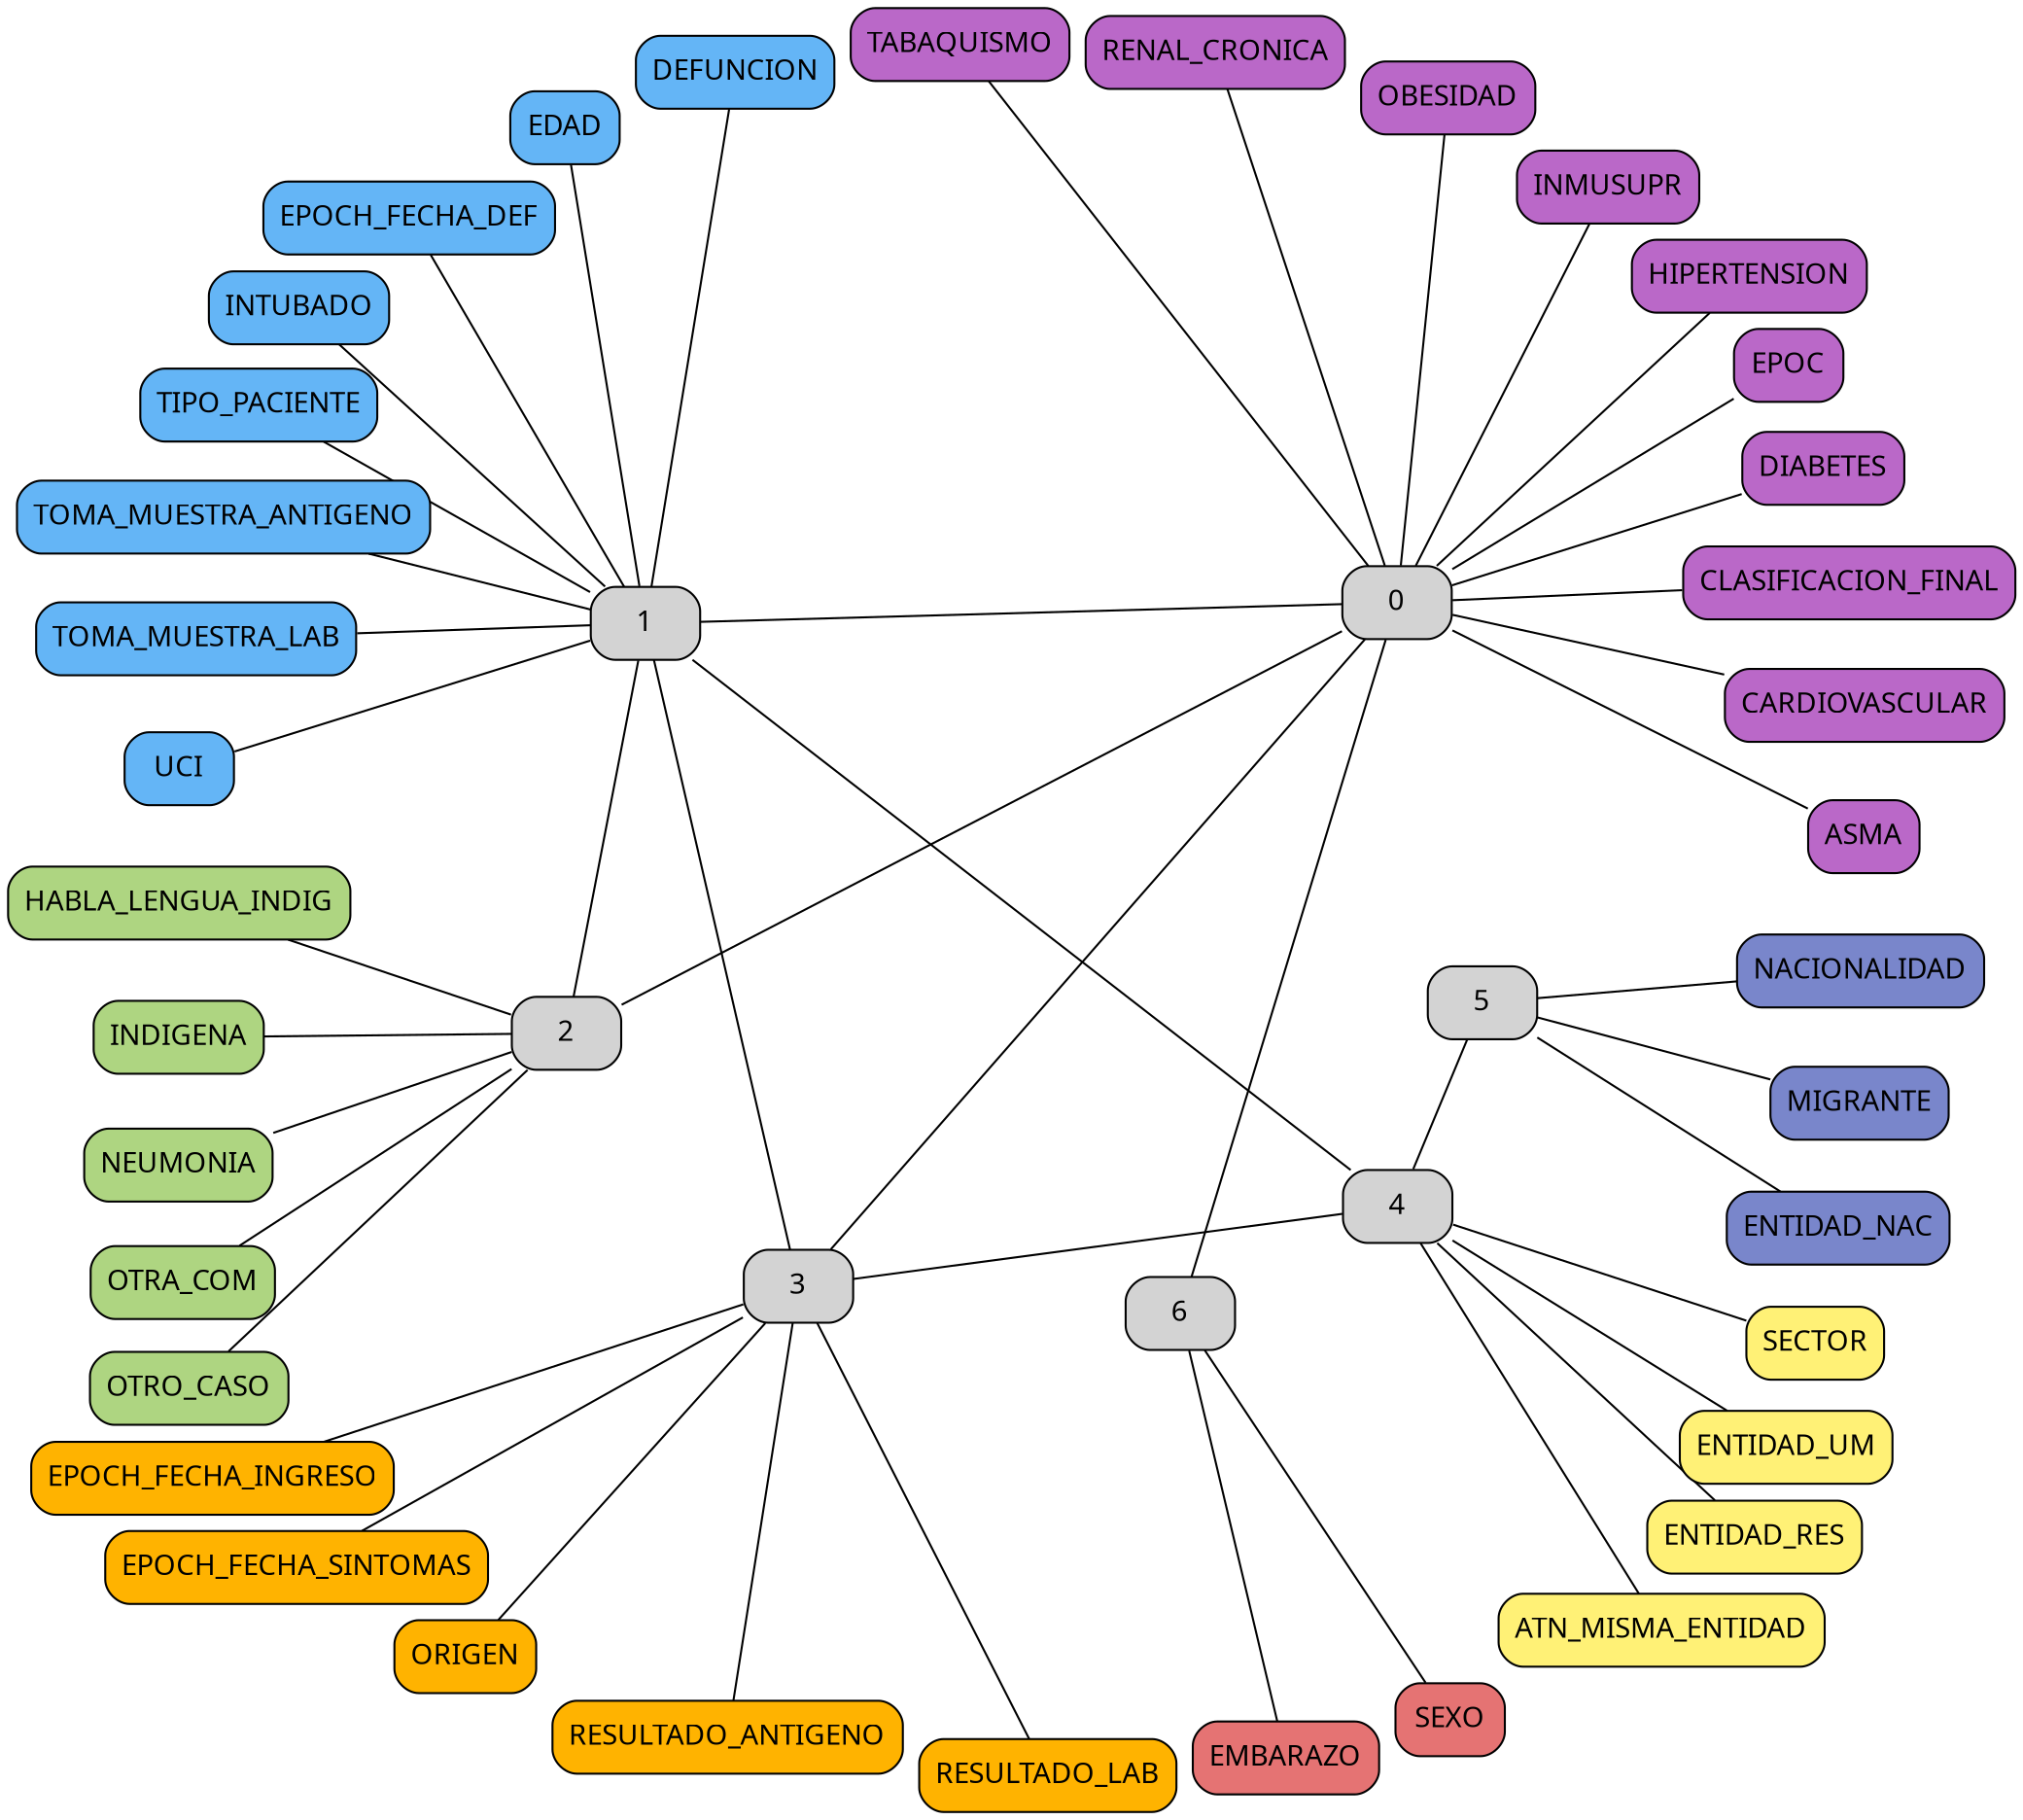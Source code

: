 strict graph  {
node [style="rounded,filled" shape="rect" fontname="IBM Plex Sans"]
edge [fontname="IBM Plex Sans"]
layout="twopi"
overlap=f
outputorder=edgesfirst
0;
1;
2;
3;
6;
4;
5;
_ [color=transparent, fontcolor=transparent];
ASMA [clique=4, fillcolor="#ba68c8"];
ATN_MISMA_ENTIDAD [clique=2, fillcolor="#fff176"];
CARDIOVASCULAR [clique=4, fillcolor="#ba68c8"];
CLASIFICACION_FINAL [clique=4, fillcolor="#ba68c8"];
DEFUNCION [clique=5, fillcolor="#64b5f6"];
DIABETES [clique=4, fillcolor="#ba68c8"];
EDAD [clique=5, fillcolor="#64b5f6"];
EMBARAZO [clique=0, fillcolor="#e57373"];
ENTIDAD_NAC [clique=1, fillcolor="#7986cb"];
ENTIDAD_RES [clique=2, fillcolor="#fff176"];
ENTIDAD_UM [clique=2, fillcolor="#fff176"];
EPOC [clique=4, fillcolor="#ba68c8"];
EPOCH_FECHA_DEF [clique=5, fillcolor="#64b5f6"];
EPOCH_FECHA_INGRESO [clique=6, fillcolor="#ffb300"];
EPOCH_FECHA_SINTOMAS [clique=6, fillcolor="#ffb300"];
HABLA_LENGUA_INDIG [clique=3, fillcolor="#aed581"];
HIPERTENSION [clique=4, fillcolor="#ba68c8"];
INDIGENA [clique=3, fillcolor="#aed581"];
INMUSUPR [clique=4, fillcolor="#ba68c8"];
INTUBADO [clique=5, fillcolor="#64b5f6"];
MIGRANTE [clique=1, fillcolor="#7986cb"];
NACIONALIDAD [clique=1, fillcolor="#7986cb"];
NEUMONIA [clique=3, fillcolor="#aed581"];
OBESIDAD [clique=4, fillcolor="#ba68c8"];
ORIGEN [clique=6, fillcolor="#ffb300"];
OTRA_COM [clique=3, fillcolor="#aed581"];
OTRO_CASO [clique=3, fillcolor="#aed581"];
RENAL_CRONICA [clique=4, fillcolor="#ba68c8"];
RESULTADO_ANTIGENO [clique=6, fillcolor="#ffb300"];
RESULTADO_LAB [clique=6, fillcolor="#ffb300"];
SECTOR [clique=2, fillcolor="#fff176"];
SEXO [clique=0, fillcolor="#e57373"];
TABAQUISMO [clique=4, fillcolor="#ba68c8"];
TIPO_PACIENTE [clique=5, fillcolor="#64b5f6"];
TOMA_MUESTRA_ANTIGENO [clique=5, fillcolor="#64b5f6"];
TOMA_MUESTRA_LAB [clique=5, fillcolor="#64b5f6"];
UCI [clique=5, fillcolor="#64b5f6"];
0 -- 1  [weight=2];
0 -- 2  [weight=2];
0 -- 3  [weight=2];
0 -- 6  [weight=2];
0 -- _  [color=transparent];
0 -- ASMA;
0 -- INMUSUPR;
0 -- TABAQUISMO;
0 -- OBESIDAD;
0 -- RENAL_CRONICA;
0 -- EPOC;
0 -- CARDIOVASCULAR;
0 -- DIABETES;
0 -- HIPERTENSION;
0 -- CLASIFICACION_FINAL;
1 -- 2  [weight=2];
1 -- 3  [weight=6];
1 -- 4  [weight=3];
1 -- _  [color=transparent];
1 -- EDAD;
1 -- EPOCH_FECHA_DEF;
1 -- DEFUNCION;
1 -- INTUBADO;
1 -- TOMA_MUESTRA_ANTIGENO;
1 -- TOMA_MUESTRA_LAB;
1 -- UCI;
1 -- TIPO_PACIENTE;
2 -- _  [color=transparent];
2 -- HABLA_LENGUA_INDIG;
2 -- INDIGENA;
2 -- OTRA_COM;
2 -- OTRO_CASO;
2 -- NEUMONIA;
3 -- 4  [weight=2];
3 -- _  [color=transparent];
3 -- ORIGEN;
3 -- RESULTADO_ANTIGENO;
3 -- EPOCH_FECHA_INGRESO;
3 -- EPOCH_FECHA_SINTOMAS;
3 -- RESULTADO_LAB;
6 -- _  [color=transparent];
6 -- EMBARAZO;
6 -- SEXO;
4 -- 5  [weight=2];
4 -- _  [color=transparent];
4 -- ATN_MISMA_ENTIDAD;
4 -- ENTIDAD_RES;
4 -- ENTIDAD_UM;
4 -- SECTOR;
5 -- _  [color=transparent];
5 -- MIGRANTE;
5 -- NACIONALIDAD;
5 -- ENTIDAD_NAC;
}
